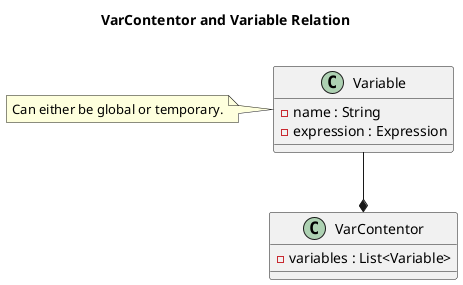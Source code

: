 @startuml

title VarContentor and Variable Relation\n

class VarContentor{
    - variables : List<Variable>
}

class Variable{
    - name : String
    - expression : Expression
}

note left of Variable
Can either be global or temporary.
end note

Variable --* VarContentor

@enduml